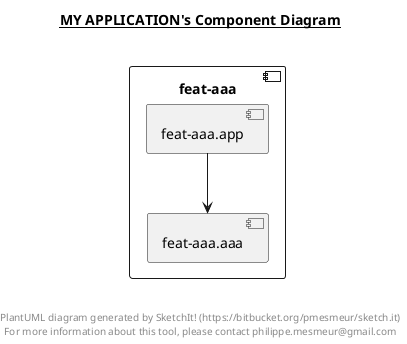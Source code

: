 @startuml

title __MY APPLICATION's Component Diagram__\n

  component "feat-aaa" {
        [feat-aaa.aaa]
        [feat-aaa.app]
  }


  [feat-aaa.app] --> [feat-aaa.aaa]


right footer


PlantUML diagram generated by SketchIt! (https://bitbucket.org/pmesmeur/sketch.it)
For more information about this tool, please contact philippe.mesmeur@gmail.com
endfooter

@enduml
